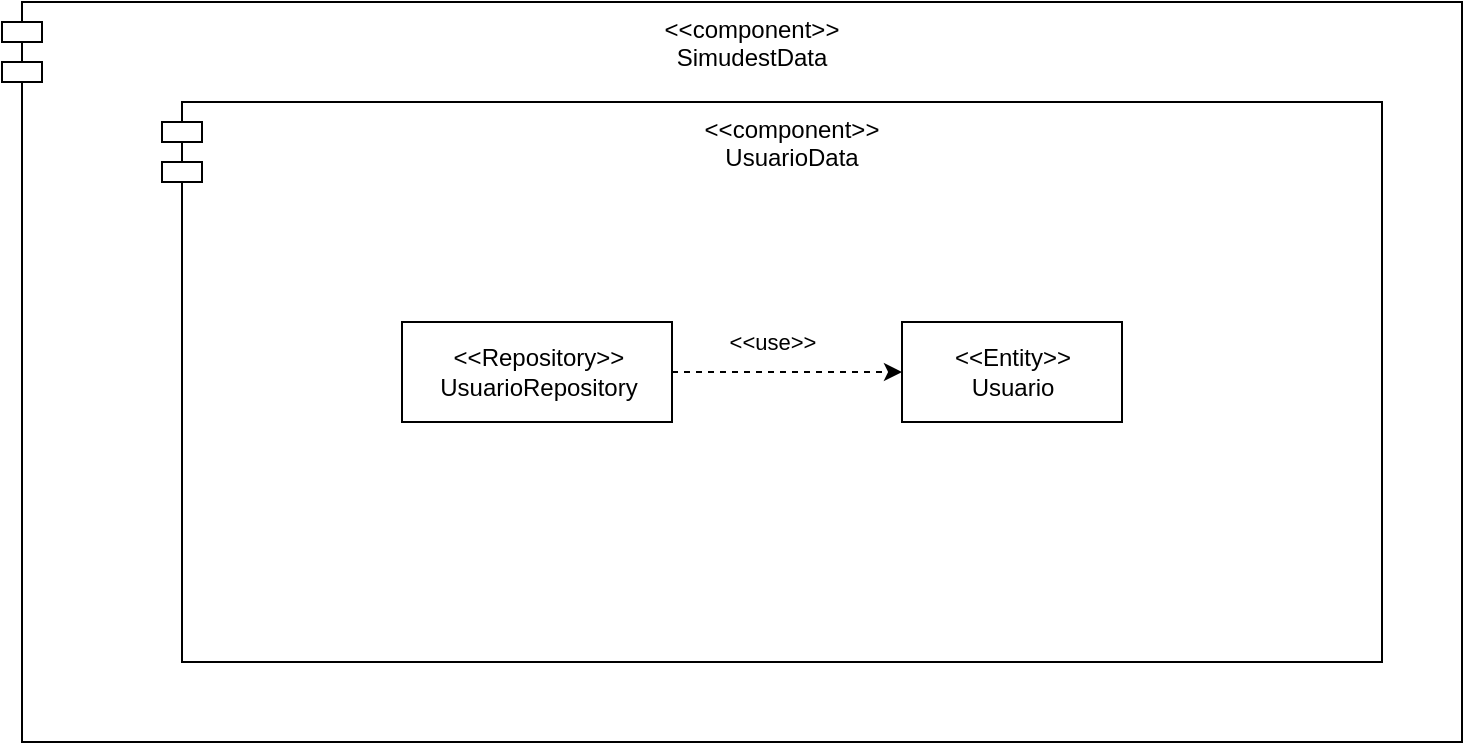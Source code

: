 <mxfile version="17.1.2" type="github">
  <diagram id="93C6iqa6HLX6Nu__6SxN" name="Page-1">
    <mxGraphModel dx="1422" dy="762" grid="1" gridSize="10" guides="1" tooltips="1" connect="1" arrows="1" fold="1" page="1" pageScale="1" pageWidth="827" pageHeight="1169" math="0" shadow="0">
      <root>
        <mxCell id="0" />
        <mxCell id="1" parent="0" />
        <mxCell id="kUJI8yTJnBe5R82jSHBj-1" value="&lt;&lt;component&gt;&gt;&#xa;SimudestData" style="shape=module;align=left;spacingLeft=20;align=center;verticalAlign=top;" vertex="1" parent="1">
          <mxGeometry x="30" y="40" width="730" height="370" as="geometry" />
        </mxCell>
        <mxCell id="kUJI8yTJnBe5R82jSHBj-3" value="&lt;&lt;component&gt;&gt;&#xa;UsuarioData" style="shape=module;align=left;spacingLeft=20;align=center;verticalAlign=top;" vertex="1" parent="1">
          <mxGeometry x="110" y="90" width="610" height="280" as="geometry" />
        </mxCell>
        <mxCell id="kUJI8yTJnBe5R82jSHBj-4" value="&amp;lt;&amp;lt;Entity&amp;gt;&amp;gt;&lt;br&gt;Usuario" style="html=1;" vertex="1" parent="1">
          <mxGeometry x="480" y="200" width="110" height="50" as="geometry" />
        </mxCell>
        <mxCell id="kUJI8yTJnBe5R82jSHBj-6" value="&amp;lt;&amp;lt;Repository&amp;gt;&amp;gt;&lt;br&gt;UsuarioRepository" style="html=1;" vertex="1" parent="1">
          <mxGeometry x="230" y="200" width="135" height="50" as="geometry" />
        </mxCell>
        <mxCell id="kUJI8yTJnBe5R82jSHBj-7" value="" style="endArrow=classic;html=1;rounded=0;entryX=0;entryY=0.5;entryDx=0;entryDy=0;dashed=1;exitX=1;exitY=0.5;exitDx=0;exitDy=0;" edge="1" parent="1" source="kUJI8yTJnBe5R82jSHBj-6" target="kUJI8yTJnBe5R82jSHBj-4">
          <mxGeometry width="50" height="50" relative="1" as="geometry">
            <mxPoint x="410" y="20" as="sourcePoint" />
            <mxPoint x="440" y="240" as="targetPoint" />
          </mxGeometry>
        </mxCell>
        <mxCell id="kUJI8yTJnBe5R82jSHBj-8" value="&amp;lt;&amp;lt;use&amp;gt;&amp;gt;" style="edgeLabel;html=1;align=center;verticalAlign=middle;resizable=0;points=[];" vertex="1" connectable="0" parent="kUJI8yTJnBe5R82jSHBj-7">
          <mxGeometry x="0.162" y="-1" relative="1" as="geometry">
            <mxPoint x="-17" y="-16" as="offset" />
          </mxGeometry>
        </mxCell>
      </root>
    </mxGraphModel>
  </diagram>
</mxfile>
